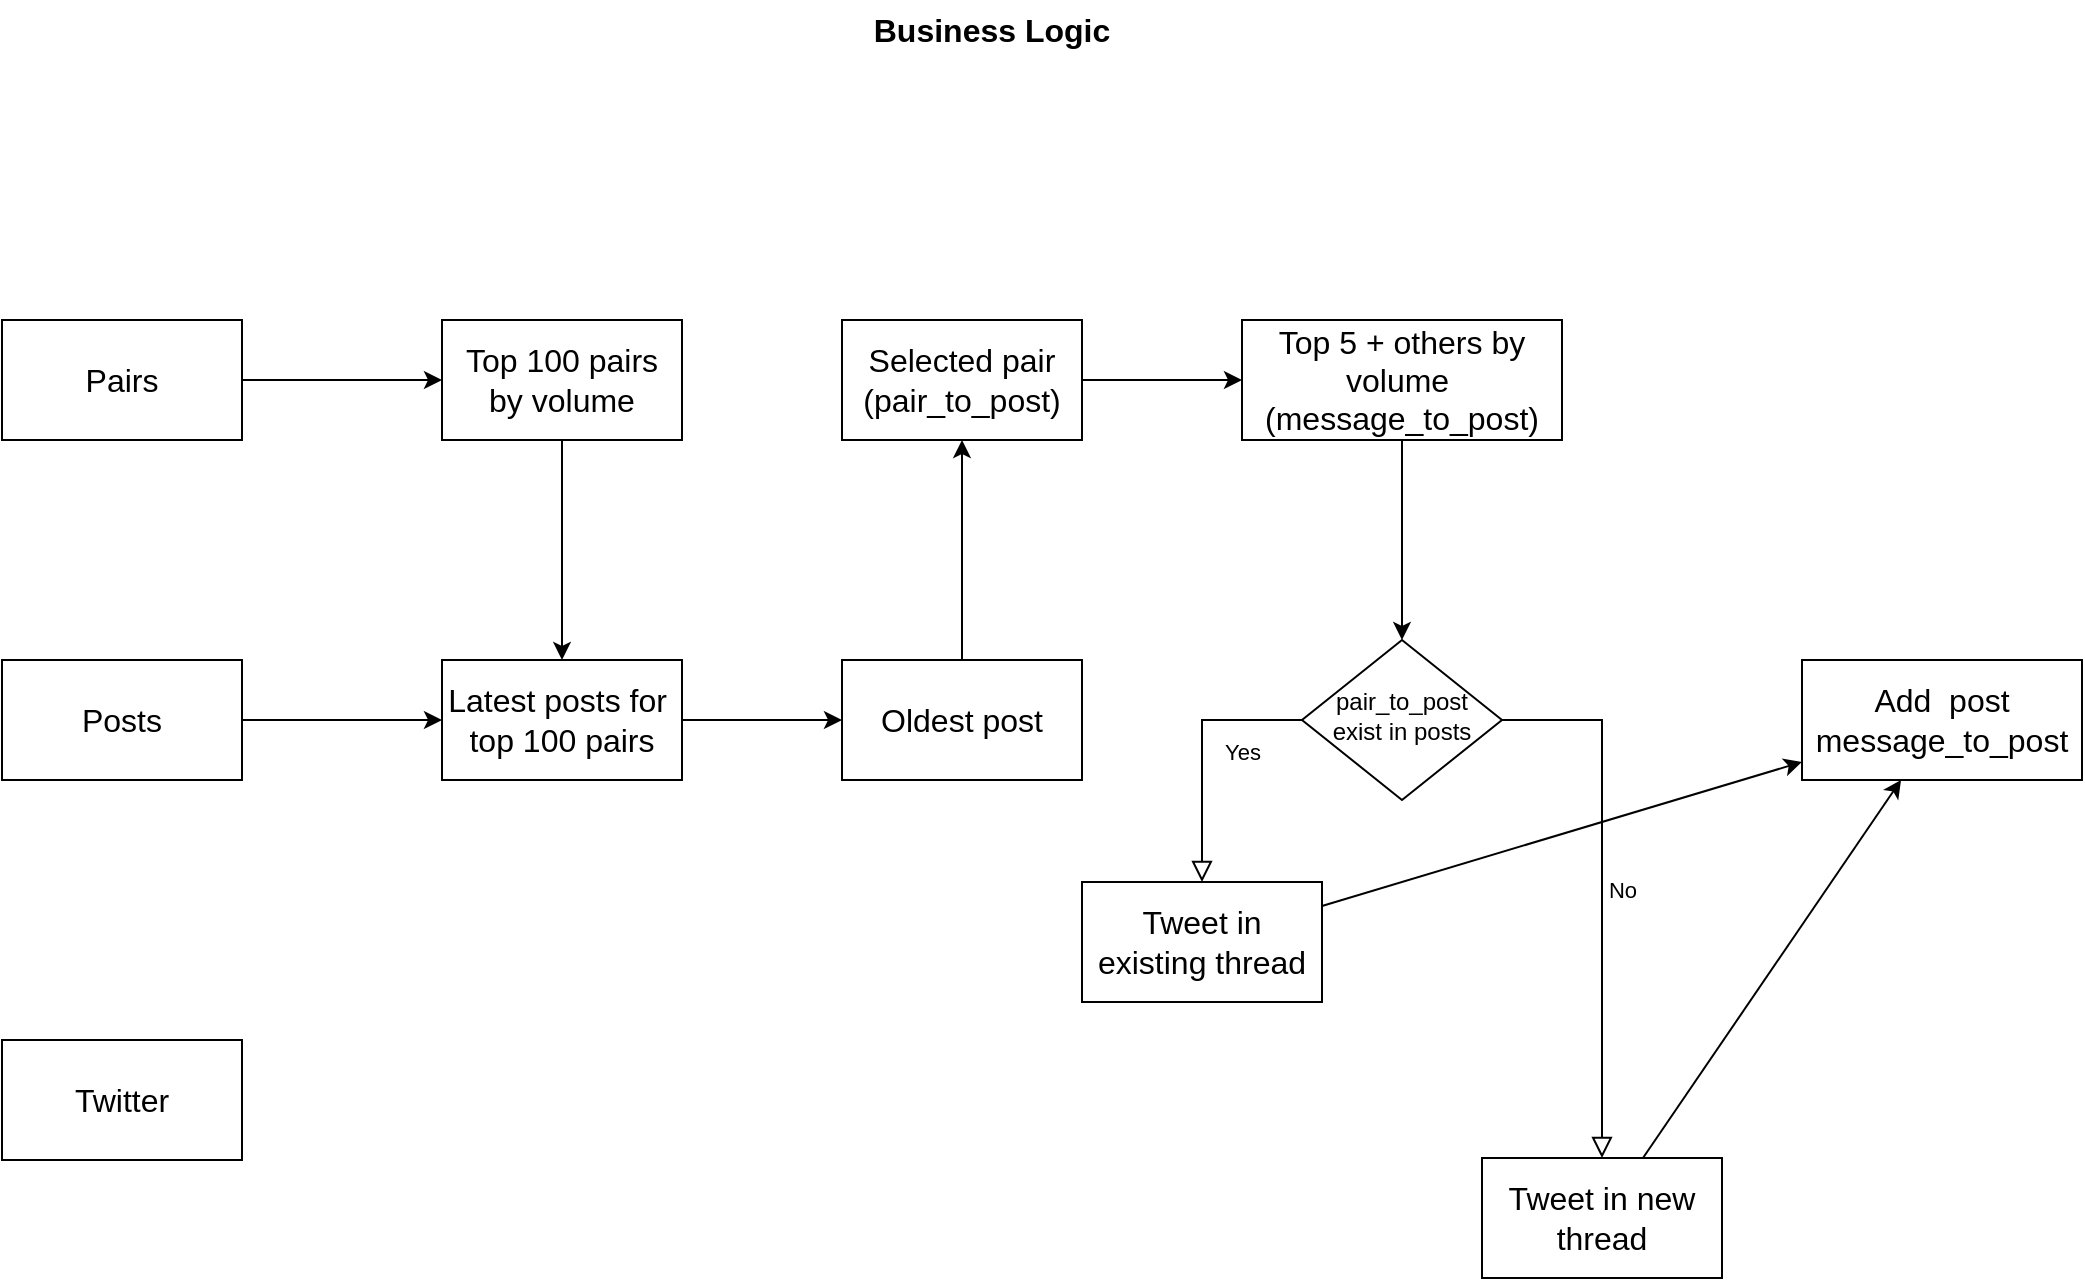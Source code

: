 <mxfile version="20.7.4" type="device"><diagram id="C5RBs43oDa-KdzZeNtuy" name="Page-1"><mxGraphModel dx="1940" dy="950" grid="1" gridSize="10" guides="1" tooltips="1" connect="1" arrows="1" fold="1" page="1" pageScale="1" pageWidth="1169" pageHeight="827" math="0" shadow="0"><root><mxCell id="WIyWlLk6GJQsqaUBKTNV-0"/><mxCell id="WIyWlLk6GJQsqaUBKTNV-1" parent="WIyWlLk6GJQsqaUBKTNV-0"/><mxCell id="EgNqi7W5J_Mv3dNVJN8r-0" value="Business Logic" style="text;strokeColor=none;align=center;fillColor=none;html=1;verticalAlign=middle;whiteSpace=wrap;rounded=0;fontStyle=1;fontSize=16;" parent="WIyWlLk6GJQsqaUBKTNV-1" vertex="1"><mxGeometry x="420" y="40" width="270" height="30" as="geometry"/></mxCell><mxCell id="EgNqi7W5J_Mv3dNVJN8r-9" value="" style="edgeStyle=orthogonalEdgeStyle;rounded=0;orthogonalLoop=1;jettySize=auto;html=1;fontSize=16;" parent="WIyWlLk6GJQsqaUBKTNV-1" source="EgNqi7W5J_Mv3dNVJN8r-1" target="EgNqi7W5J_Mv3dNVJN8r-5" edge="1"><mxGeometry relative="1" as="geometry"/></mxCell><mxCell id="EgNqi7W5J_Mv3dNVJN8r-1" value="Pairs" style="rounded=0;whiteSpace=wrap;html=1;fontSize=16;" parent="WIyWlLk6GJQsqaUBKTNV-1" vertex="1"><mxGeometry x="60" y="200" width="120" height="60" as="geometry"/></mxCell><mxCell id="EgNqi7W5J_Mv3dNVJN8r-8" value="" style="edgeStyle=orthogonalEdgeStyle;rounded=0;orthogonalLoop=1;jettySize=auto;html=1;fontSize=16;" parent="WIyWlLk6GJQsqaUBKTNV-1" source="EgNqi7W5J_Mv3dNVJN8r-3" target="EgNqi7W5J_Mv3dNVJN8r-6" edge="1"><mxGeometry relative="1" as="geometry"/></mxCell><mxCell id="EgNqi7W5J_Mv3dNVJN8r-3" value="Posts" style="rounded=0;whiteSpace=wrap;html=1;fontSize=16;" parent="WIyWlLk6GJQsqaUBKTNV-1" vertex="1"><mxGeometry x="60" y="370" width="120" height="60" as="geometry"/></mxCell><mxCell id="EgNqi7W5J_Mv3dNVJN8r-4" value="Twitter" style="rounded=0;whiteSpace=wrap;html=1;fontSize=16;" parent="WIyWlLk6GJQsqaUBKTNV-1" vertex="1"><mxGeometry x="60" y="560" width="120" height="60" as="geometry"/></mxCell><mxCell id="EgNqi7W5J_Mv3dNVJN8r-7" value="" style="edgeStyle=orthogonalEdgeStyle;rounded=0;orthogonalLoop=1;jettySize=auto;html=1;fontSize=16;" parent="WIyWlLk6GJQsqaUBKTNV-1" source="EgNqi7W5J_Mv3dNVJN8r-5" target="EgNqi7W5J_Mv3dNVJN8r-6" edge="1"><mxGeometry relative="1" as="geometry"/></mxCell><mxCell id="EgNqi7W5J_Mv3dNVJN8r-5" value="Top 100 pairs &lt;br&gt;by volume" style="rounded=0;whiteSpace=wrap;html=1;fontSize=16;" parent="WIyWlLk6GJQsqaUBKTNV-1" vertex="1"><mxGeometry x="280" y="200" width="120" height="60" as="geometry"/></mxCell><mxCell id="EgNqi7W5J_Mv3dNVJN8r-11" value="" style="edgeStyle=orthogonalEdgeStyle;rounded=0;orthogonalLoop=1;jettySize=auto;html=1;fontSize=16;" parent="WIyWlLk6GJQsqaUBKTNV-1" source="EgNqi7W5J_Mv3dNVJN8r-6" target="EgNqi7W5J_Mv3dNVJN8r-10" edge="1"><mxGeometry relative="1" as="geometry"/></mxCell><mxCell id="EgNqi7W5J_Mv3dNVJN8r-6" value="Latest posts for&amp;nbsp;&lt;br&gt;top 100 pairs" style="rounded=0;whiteSpace=wrap;html=1;fontSize=16;" parent="WIyWlLk6GJQsqaUBKTNV-1" vertex="1"><mxGeometry x="280" y="370" width="120" height="60" as="geometry"/></mxCell><mxCell id="EgNqi7W5J_Mv3dNVJN8r-13" value="" style="edgeStyle=orthogonalEdgeStyle;rounded=0;orthogonalLoop=1;jettySize=auto;html=1;fontSize=16;" parent="WIyWlLk6GJQsqaUBKTNV-1" source="EgNqi7W5J_Mv3dNVJN8r-10" target="EgNqi7W5J_Mv3dNVJN8r-12" edge="1"><mxGeometry relative="1" as="geometry"/></mxCell><mxCell id="EgNqi7W5J_Mv3dNVJN8r-10" value="Oldest post" style="rounded=0;whiteSpace=wrap;html=1;fontSize=16;" parent="WIyWlLk6GJQsqaUBKTNV-1" vertex="1"><mxGeometry x="480" y="370" width="120" height="60" as="geometry"/></mxCell><mxCell id="EgNqi7W5J_Mv3dNVJN8r-15" value="" style="edgeStyle=orthogonalEdgeStyle;rounded=0;orthogonalLoop=1;jettySize=auto;html=1;fontSize=16;" parent="WIyWlLk6GJQsqaUBKTNV-1" source="EgNqi7W5J_Mv3dNVJN8r-12" edge="1"><mxGeometry relative="1" as="geometry"><mxPoint x="680" y="230.0" as="targetPoint"/></mxGeometry></mxCell><mxCell id="EgNqi7W5J_Mv3dNVJN8r-12" value="Selected pair&lt;br&gt;(pair_to_post)" style="rounded=0;whiteSpace=wrap;html=1;fontSize=16;" parent="WIyWlLk6GJQsqaUBKTNV-1" vertex="1"><mxGeometry x="480" y="200" width="120" height="60" as="geometry"/></mxCell><mxCell id="EgNqi7W5J_Mv3dNVJN8r-16" value="Top 5 + others by volume&amp;nbsp; (message_to_post)" style="whiteSpace=wrap;html=1;fontSize=16;rounded=0;" parent="WIyWlLk6GJQsqaUBKTNV-1" vertex="1"><mxGeometry x="680" y="200" width="160" height="60" as="geometry"/></mxCell><mxCell id="6wdAiFJIo78B6bP1foOZ-5" value="Add&amp;nbsp; post message_to_post" style="rounded=0;whiteSpace=wrap;html=1;fontSize=16;" vertex="1" parent="WIyWlLk6GJQsqaUBKTNV-1"><mxGeometry x="960" y="370" width="140" height="60" as="geometry"/></mxCell><mxCell id="6wdAiFJIo78B6bP1foOZ-8" value="Yes" style="rounded=0;html=1;jettySize=auto;orthogonalLoop=1;fontSize=11;endArrow=block;endFill=0;endSize=8;strokeWidth=1;shadow=0;labelBackgroundColor=none;edgeStyle=orthogonalEdgeStyle;exitX=0;exitY=0.5;exitDx=0;exitDy=0;" edge="1" parent="WIyWlLk6GJQsqaUBKTNV-1" source="6wdAiFJIo78B6bP1foOZ-10" target="6wdAiFJIo78B6bP1foOZ-12"><mxGeometry y="20" relative="1" as="geometry"><mxPoint as="offset"/><mxPoint x="760" y="480" as="targetPoint"/></mxGeometry></mxCell><mxCell id="6wdAiFJIo78B6bP1foOZ-9" value="No" style="edgeStyle=orthogonalEdgeStyle;rounded=0;html=1;jettySize=auto;orthogonalLoop=1;fontSize=11;endArrow=block;endFill=0;endSize=8;strokeWidth=1;shadow=0;labelBackgroundColor=none;exitX=1;exitY=0.5;exitDx=0;exitDy=0;" edge="1" parent="WIyWlLk6GJQsqaUBKTNV-1" source="6wdAiFJIo78B6bP1foOZ-10" target="6wdAiFJIo78B6bP1foOZ-13"><mxGeometry y="10" relative="1" as="geometry"><mxPoint as="offset"/><mxPoint x="860" y="400" as="targetPoint"/></mxGeometry></mxCell><mxCell id="6wdAiFJIo78B6bP1foOZ-10" value="pair_to_post exist in posts" style="rhombus;whiteSpace=wrap;html=1;shadow=0;fontFamily=Helvetica;fontSize=12;align=center;strokeWidth=1;spacing=6;spacingTop=-4;" vertex="1" parent="WIyWlLk6GJQsqaUBKTNV-1"><mxGeometry x="710" y="360" width="100" height="80" as="geometry"/></mxCell><mxCell id="6wdAiFJIo78B6bP1foOZ-11" value="" style="rounded=0;orthogonalLoop=1;jettySize=auto;html=1;fontSize=16;" edge="1" parent="WIyWlLk6GJQsqaUBKTNV-1" source="EgNqi7W5J_Mv3dNVJN8r-16" target="6wdAiFJIo78B6bP1foOZ-10"><mxGeometry relative="1" as="geometry"><mxPoint x="690" y="240" as="targetPoint"/><mxPoint x="610" y="240" as="sourcePoint"/></mxGeometry></mxCell><mxCell id="6wdAiFJIo78B6bP1foOZ-22" style="edgeStyle=none;rounded=0;orthogonalLoop=1;jettySize=auto;html=1;" edge="1" parent="WIyWlLk6GJQsqaUBKTNV-1" source="6wdAiFJIo78B6bP1foOZ-12" target="6wdAiFJIo78B6bP1foOZ-5"><mxGeometry relative="1" as="geometry"/></mxCell><mxCell id="6wdAiFJIo78B6bP1foOZ-12" value="Tweet in existing thread" style="rounded=0;whiteSpace=wrap;html=1;fontSize=16;" vertex="1" parent="WIyWlLk6GJQsqaUBKTNV-1"><mxGeometry x="600" y="481" width="120" height="60" as="geometry"/></mxCell><mxCell id="6wdAiFJIo78B6bP1foOZ-21" style="edgeStyle=none;rounded=0;orthogonalLoop=1;jettySize=auto;html=1;" edge="1" parent="WIyWlLk6GJQsqaUBKTNV-1" source="6wdAiFJIo78B6bP1foOZ-13" target="6wdAiFJIo78B6bP1foOZ-5"><mxGeometry relative="1" as="geometry"/></mxCell><mxCell id="6wdAiFJIo78B6bP1foOZ-13" value="Tweet in new thread" style="rounded=0;whiteSpace=wrap;html=1;fontSize=16;" vertex="1" parent="WIyWlLk6GJQsqaUBKTNV-1"><mxGeometry x="800" y="619" width="120" height="60" as="geometry"/></mxCell><mxCell id="6wdAiFJIo78B6bP1foOZ-16" style="edgeStyle=none;rounded=0;orthogonalLoop=1;jettySize=auto;html=1;exitX=1;exitY=0.25;exitDx=0;exitDy=0;" edge="1" parent="WIyWlLk6GJQsqaUBKTNV-1" source="6wdAiFJIo78B6bP1foOZ-12" target="6wdAiFJIo78B6bP1foOZ-12"><mxGeometry relative="1" as="geometry"/></mxCell></root></mxGraphModel></diagram></mxfile>